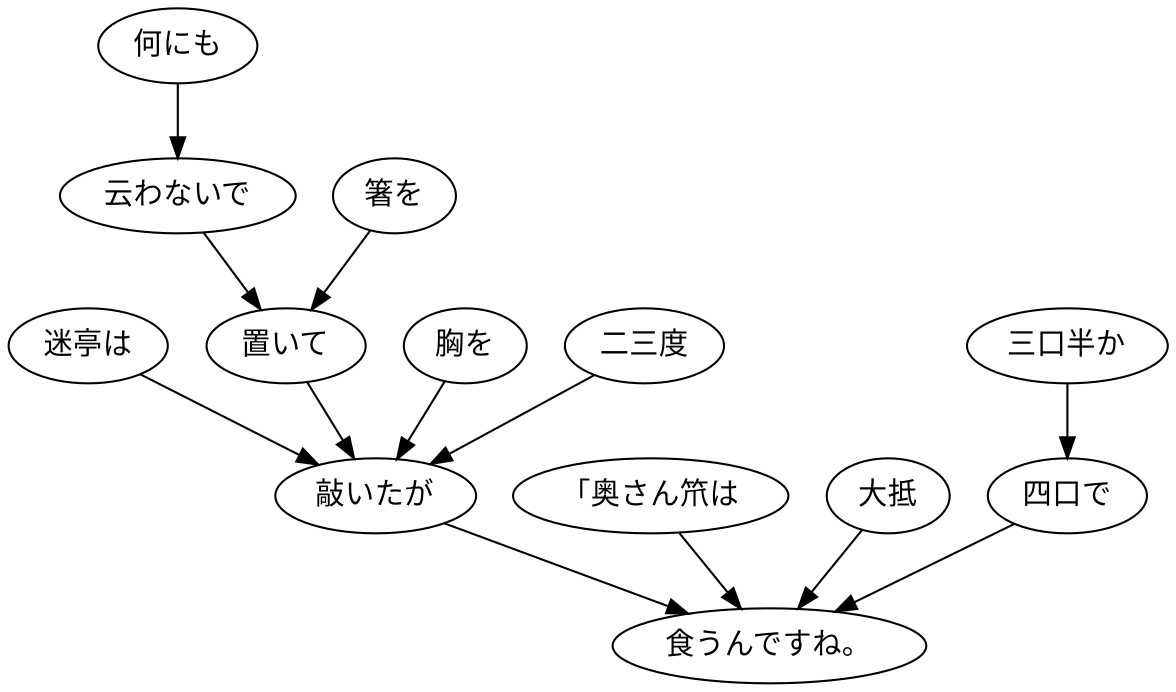 digraph graph3540 {
	node0 [label="迷亭は"];
	node1 [label="何にも"];
	node2 [label="云わないで"];
	node3 [label="箸を"];
	node4 [label="置いて"];
	node5 [label="胸を"];
	node6 [label="二三度"];
	node7 [label="敲いたが"];
	node8 [label="「奥さん笊は"];
	node9 [label="大抵"];
	node10 [label="三口半か"];
	node11 [label="四口で"];
	node12 [label="食うんですね。"];
	node0 -> node7;
	node1 -> node2;
	node2 -> node4;
	node3 -> node4;
	node4 -> node7;
	node5 -> node7;
	node6 -> node7;
	node7 -> node12;
	node8 -> node12;
	node9 -> node12;
	node10 -> node11;
	node11 -> node12;
}
